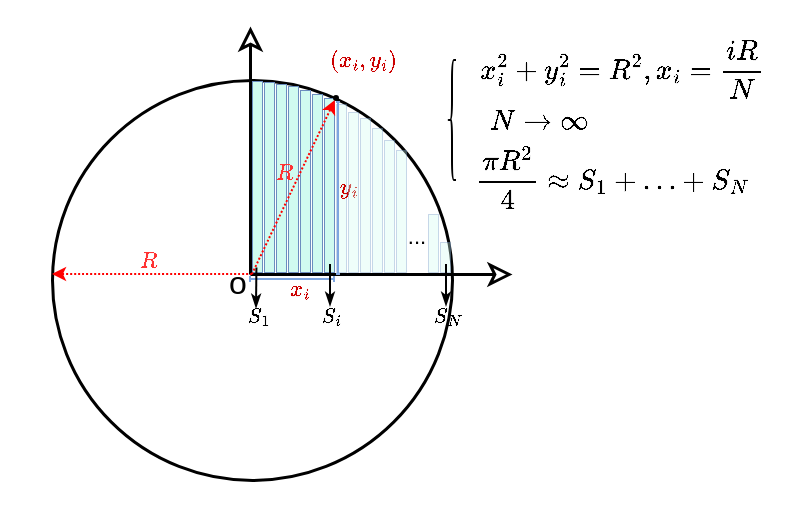 <mxfile version="22.1.18" type="device">
  <diagram name="Page-1" id="SSDiFUy0dXaUOH_6wfW2">
    <mxGraphModel dx="852" dy="548" grid="1" gridSize="10" guides="1" tooltips="1" connect="1" arrows="1" fold="1" page="1" pageScale="1" pageWidth="827" pageHeight="1169" math="1" shadow="0">
      <root>
        <mxCell id="0" />
        <mxCell id="1" parent="0" />
        <mxCell id="-zv8Avf8NbXXJbsV2P7y-1" value="" style="rounded=0;whiteSpace=wrap;html=1;strokeColor=none;fillColor=none;" parent="1" vertex="1">
          <mxGeometry x="114.5" y="105.5" width="400" height="250" as="geometry" />
        </mxCell>
        <mxCell id="7rdPPtHDm0Rqt1_CYC4n-3" value="" style="ellipse;whiteSpace=wrap;html=1;aspect=fixed;fontSize=16;fillStyle=auto;fillColor=#FFFFFF;strokeWidth=1.5;" parent="1" vertex="1">
          <mxGeometry x="140" y="143" width="200" height="200" as="geometry" />
        </mxCell>
        <mxCell id="7rdPPtHDm0Rqt1_CYC4n-41" value="" style="rounded=0;whiteSpace=wrap;html=1;fontSize=16;fillColor=#d0fbf0;strokeColor=#6c8ebf;strokeWidth=0.5;spacingLeft=0;opacity=35;" parent="1" vertex="1">
          <mxGeometry x="282" y="155" width="5" height="84" as="geometry" />
        </mxCell>
        <mxCell id="7rdPPtHDm0Rqt1_CYC4n-1" value="" style="endArrow=classic;html=1;rounded=0;fontSize=12;startSize=8;endSize=8;curved=1;strokeWidth=1.5;endFill=0;" parent="1" edge="1">
          <mxGeometry width="50" height="50" relative="1" as="geometry">
            <mxPoint x="239" y="240" as="sourcePoint" />
            <mxPoint x="370" y="240" as="targetPoint" />
          </mxGeometry>
        </mxCell>
        <mxCell id="7rdPPtHDm0Rqt1_CYC4n-2" value="" style="endArrow=classic;html=1;rounded=0;fontSize=12;startSize=8;endSize=8;curved=1;strokeWidth=1.5;endFill=0;" parent="1" edge="1">
          <mxGeometry width="50" height="50" relative="1" as="geometry">
            <mxPoint x="239" y="240" as="sourcePoint" />
            <mxPoint x="239" y="116" as="targetPoint" />
          </mxGeometry>
        </mxCell>
        <mxCell id="7rdPPtHDm0Rqt1_CYC4n-8" value="" style="rounded=0;whiteSpace=wrap;html=1;fontSize=16;fillColor=#d0fbee;strokeColor=#6c8ebf;strokeWidth=0.5;spacingLeft=0;fillStyle=auto;" parent="1" vertex="1">
          <mxGeometry x="240" y="143.5" width="5" height="95.5" as="geometry" />
        </mxCell>
        <mxCell id="7rdPPtHDm0Rqt1_CYC4n-11" value="o" style="text;strokeColor=none;fillColor=none;html=1;align=center;verticalAlign=middle;whiteSpace=wrap;rounded=0;fontSize=16;" parent="1" vertex="1">
          <mxGeometry x="223" y="234" width="20" height="20" as="geometry" />
        </mxCell>
        <mxCell id="7rdPPtHDm0Rqt1_CYC4n-12" value="" style="rounded=0;whiteSpace=wrap;html=1;fontSize=16;fillColor=#d0fbf0;strokeColor=#6c8ebf;strokeWidth=0.5;spacingLeft=0;" parent="1" vertex="1">
          <mxGeometry x="246" y="144" width="5" height="95" as="geometry" />
        </mxCell>
        <mxCell id="7rdPPtHDm0Rqt1_CYC4n-13" value="" style="rounded=0;whiteSpace=wrap;html=1;fontSize=16;fillColor=#d0fbf0;strokeColor=#6c8ebf;strokeWidth=0.5;spacingLeft=0;" parent="1" vertex="1">
          <mxGeometry x="252" y="145" width="5" height="94" as="geometry" />
        </mxCell>
        <mxCell id="7rdPPtHDm0Rqt1_CYC4n-14" value="&lt;font color=&quot;#ff3333&quot;&gt;&lt;span style=&quot;font-size: 11px;&quot;&gt;&lt;span&gt;`R`&lt;/span&gt;&lt;/span&gt;&lt;/font&gt;" style="text;strokeColor=none;fillColor=none;html=1;align=center;verticalAlign=middle;whiteSpace=wrap;rounded=0;fontSize=16;fontFamily=Comic Sans MS;fontStyle=1" parent="1" vertex="1">
          <mxGeometry x="178" y="221" width="20" height="19" as="geometry" />
        </mxCell>
        <mxCell id="7rdPPtHDm0Rqt1_CYC4n-16" value="" style="rounded=0;whiteSpace=wrap;html=1;fontSize=16;fillColor=#d0fbf0;strokeColor=#6c8ebf;strokeWidth=0.5;spacingLeft=0;" parent="1" vertex="1">
          <mxGeometry x="258" y="146" width="5" height="93" as="geometry" />
        </mxCell>
        <mxCell id="7rdPPtHDm0Rqt1_CYC4n-17" value="" style="rounded=0;whiteSpace=wrap;html=1;fontSize=16;fillColor=#d0fbf0;strokeColor=#6c8ebf;strokeWidth=0.5;spacingLeft=0;" parent="1" vertex="1">
          <mxGeometry x="264" y="148" width="5" height="91" as="geometry" />
        </mxCell>
        <mxCell id="7rdPPtHDm0Rqt1_CYC4n-18" value="" style="rounded=0;whiteSpace=wrap;html=1;fontSize=16;fillColor=#d0fbf0;strokeColor=#6c8ebf;strokeWidth=0.5;spacingLeft=0;" parent="1" vertex="1">
          <mxGeometry x="270" y="150" width="5" height="89" as="geometry" />
        </mxCell>
        <mxCell id="7rdPPtHDm0Rqt1_CYC4n-21" value="" style="rounded=0;whiteSpace=wrap;html=1;fontSize=16;fillColor=#d0fbf0;strokeColor=#6c8ebf;strokeWidth=0.5;spacingLeft=0;" parent="1" vertex="1">
          <mxGeometry x="276" y="152" width="5" height="87" as="geometry" />
        </mxCell>
        <mxCell id="7rdPPtHDm0Rqt1_CYC4n-22" value="&lt;span style=&quot;font-size: 11px;&quot;&gt;&lt;font color=&quot;#cc0000&quot;&gt;&lt;b&gt;$$&lt;br&gt;(x_i, y_i)&lt;br&gt;$$&lt;/b&gt;&lt;/font&gt;&lt;br&gt;&lt;/span&gt;" style="text;strokeColor=none;fillColor=none;html=1;align=center;verticalAlign=middle;whiteSpace=wrap;rounded=0;fontSize=16;fontColor=#7EA6E0;fontFamily=Comic Sans MS;" parent="1" vertex="1">
          <mxGeometry x="276" y="136" width="39" height="12" as="geometry" />
        </mxCell>
        <mxCell id="7rdPPtHDm0Rqt1_CYC4n-23" value="" style="shape=crossbar;whiteSpace=wrap;html=1;rounded=1;fontSize=16;fillColor=#007FFF;strokeColor=#7EA6E0;" parent="1" vertex="1">
          <mxGeometry x="239" y="241" width="42" height="3" as="geometry" />
        </mxCell>
        <mxCell id="7rdPPtHDm0Rqt1_CYC4n-24" value="" style="shape=crossbar;whiteSpace=wrap;html=1;rounded=1;fontSize=16;rotation=-90;strokeColor=#7EA6E0;" parent="1" vertex="1">
          <mxGeometry x="240" y="196" width="86" height="2" as="geometry" />
        </mxCell>
        <mxCell id="7rdPPtHDm0Rqt1_CYC4n-28" value="" style="endArrow=classicThin;html=1;rounded=0;fontSize=12;startSize=8;endSize=4;curved=1;strokeColor=default;strokeWidth=1;endFill=1;exitX=0.443;exitY=0.977;exitDx=0;exitDy=0;exitPerimeter=0;" parent="1" source="7rdPPtHDm0Rqt1_CYC4n-8" edge="1">
          <mxGeometry width="50" height="50" relative="1" as="geometry">
            <mxPoint x="240" y="240" as="sourcePoint" />
            <mxPoint x="242" y="257" as="targetPoint" />
          </mxGeometry>
        </mxCell>
        <mxCell id="7rdPPtHDm0Rqt1_CYC4n-29" value="&lt;font size=&quot;1&quot;&gt;`S_1`&lt;/font&gt;" style="text;html=1;strokeColor=none;fillColor=none;align=center;verticalAlign=middle;whiteSpace=wrap;rounded=0;fontSize=16;fontFamily=Comic Sans MS;" parent="1" vertex="1">
          <mxGeometry x="230.75" y="253" width="25.5" height="10" as="geometry" />
        </mxCell>
        <mxCell id="7rdPPtHDm0Rqt1_CYC4n-30" value="" style="ellipse;whiteSpace=wrap;html=1;aspect=fixed;fontSize=16;fillColor=#000000;" parent="1" vertex="1">
          <mxGeometry x="281" y="151" width="2" height="2" as="geometry" />
        </mxCell>
        <mxCell id="7rdPPtHDm0Rqt1_CYC4n-31" value="&lt;font color=&quot;#cc0000&quot; style=&quot;&quot;&gt;&lt;span style=&quot;font-size: 11px;&quot;&gt;`y_{i}`&lt;/span&gt;&lt;/font&gt;" style="text;strokeColor=none;fillColor=none;html=1;align=center;verticalAlign=middle;whiteSpace=wrap;rounded=0;fontSize=16;fontColor=#7EA6E0;fontFamily=Comic Sans MS;fontStyle=1" parent="1" vertex="1">
          <mxGeometry x="278.5" y="186" width="19" height="15" as="geometry" />
        </mxCell>
        <mxCell id="7rdPPtHDm0Rqt1_CYC4n-32" value="&lt;span style=&quot;font-size: 11px;&quot;&gt;&lt;font color=&quot;#cc0000&quot;&gt;`x_i`&lt;/font&gt;&lt;/span&gt;" style="text;strokeColor=none;fillColor=none;html=1;align=center;verticalAlign=middle;whiteSpace=wrap;rounded=0;fontSize=16;fontColor=#7EA6E0;fontFamily=Comic Sans MS;fontStyle=1" parent="1" vertex="1">
          <mxGeometry x="255" y="237" width="19" height="15" as="geometry" />
        </mxCell>
        <mxCell id="7rdPPtHDm0Rqt1_CYC4n-34" style="edgeStyle=none;curved=1;rounded=0;orthogonalLoop=1;jettySize=auto;html=1;entryX=0.707;entryY=0.05;entryDx=0;entryDy=0;fontSize=12;startSize=8;endSize=4;dashed=1;dashPattern=1 1;strokeColor=#FF0000;entryPerimeter=0;" parent="1" target="7rdPPtHDm0Rqt1_CYC4n-3" edge="1">
          <mxGeometry relative="1" as="geometry">
            <mxPoint x="240" y="240" as="sourcePoint" />
            <mxPoint x="179" y="182" as="targetPoint" />
          </mxGeometry>
        </mxCell>
        <mxCell id="7rdPPtHDm0Rqt1_CYC4n-42" value="" style="rounded=0;whiteSpace=wrap;html=1;fontSize=16;fillColor=#d0fbf0;strokeColor=#6c8ebf;strokeWidth=0.5;spacingLeft=0;opacity=35;" parent="1" vertex="1">
          <mxGeometry x="288" y="159" width="5" height="80" as="geometry" />
        </mxCell>
        <mxCell id="7rdPPtHDm0Rqt1_CYC4n-43" value="" style="rounded=0;whiteSpace=wrap;html=1;fontSize=16;fillColor=#d0fbf0;strokeColor=#6c8ebf;strokeWidth=0.5;spacingLeft=0;opacity=35;" parent="1" vertex="1">
          <mxGeometry x="294" y="162" width="5" height="77" as="geometry" />
        </mxCell>
        <mxCell id="7rdPPtHDm0Rqt1_CYC4n-44" value="" style="rounded=0;whiteSpace=wrap;html=1;fontSize=16;fillColor=#d0fbf0;strokeColor=#6c8ebf;strokeWidth=0.5;spacingLeft=0;opacity=35;" parent="1" vertex="1">
          <mxGeometry x="300" y="167" width="5" height="72" as="geometry" />
        </mxCell>
        <mxCell id="7rdPPtHDm0Rqt1_CYC4n-45" value="" style="rounded=0;whiteSpace=wrap;html=1;fontSize=16;fillColor=#d0fbf0;strokeColor=#6c8ebf;strokeWidth=0.5;spacingLeft=0;opacity=35;" parent="1" vertex="1">
          <mxGeometry x="306" y="173" width="5" height="66" as="geometry" />
        </mxCell>
        <mxCell id="7rdPPtHDm0Rqt1_CYC4n-46" value="" style="rounded=0;whiteSpace=wrap;html=1;fontSize=16;fillColor=#d0fbf0;strokeColor=#6c8ebf;strokeWidth=0.5;spacingLeft=0;opacity=35;" parent="1" vertex="1">
          <mxGeometry x="312" y="178" width="5" height="61" as="geometry" />
        </mxCell>
        <mxCell id="7rdPPtHDm0Rqt1_CYC4n-49" value="&lt;span style=&quot;font-size: 11px;&quot;&gt;...&lt;/span&gt;" style="text;strokeColor=none;fillColor=none;html=1;align=center;verticalAlign=middle;whiteSpace=wrap;rounded=0;fontSize=16;" parent="1" vertex="1">
          <mxGeometry x="313" y="211" width="19" height="15" as="geometry" />
        </mxCell>
        <mxCell id="7rdPPtHDm0Rqt1_CYC4n-33" style="edgeStyle=none;curved=1;rounded=0;orthogonalLoop=1;jettySize=auto;html=1;fontSize=12;startSize=8;endSize=4;dashed=1;dashPattern=1 1;strokeColor=#FF0000;" parent="1" edge="1">
          <mxGeometry relative="1" as="geometry">
            <mxPoint x="240" y="240" as="sourcePoint" />
            <mxPoint x="140" y="240" as="targetPoint" />
          </mxGeometry>
        </mxCell>
        <mxCell id="7rdPPtHDm0Rqt1_CYC4n-60" value="" style="endArrow=classicThin;html=1;rounded=0;fontSize=12;startSize=8;endSize=4;curved=1;strokeColor=default;strokeWidth=1;endFill=1;exitX=0.443;exitY=0.977;exitDx=0;exitDy=0;exitPerimeter=0;" parent="1" edge="1">
          <mxGeometry width="50" height="50" relative="1" as="geometry">
            <mxPoint x="279" y="235" as="sourcePoint" />
            <mxPoint x="279" y="256" as="targetPoint" />
          </mxGeometry>
        </mxCell>
        <mxCell id="7rdPPtHDm0Rqt1_CYC4n-61" value="&lt;font size=&quot;1&quot;&gt;`S_i`&lt;/font&gt;" style="text;html=1;strokeColor=none;fillColor=none;align=center;verticalAlign=middle;whiteSpace=wrap;rounded=0;fontSize=16;fontFamily=Comic Sans MS;" parent="1" vertex="1">
          <mxGeometry x="266.5" y="251" width="25.5" height="13" as="geometry" />
        </mxCell>
        <mxCell id="7rdPPtHDm0Rqt1_CYC4n-63" value="" style="rounded=0;whiteSpace=wrap;html=1;fontSize=16;fillColor=#d0fbf0;strokeColor=#6c8ebf;strokeWidth=0.5;spacingLeft=0;opacity=35;" parent="1" vertex="1">
          <mxGeometry x="334" y="224" width="5" height="15" as="geometry" />
        </mxCell>
        <mxCell id="7rdPPtHDm0Rqt1_CYC4n-67" value="" style="endArrow=classicThin;html=1;rounded=0;fontSize=12;startSize=8;endSize=4;curved=1;strokeColor=default;strokeWidth=1;endFill=1;exitX=0.443;exitY=0.977;exitDx=0;exitDy=0;exitPerimeter=0;" parent="1" edge="1">
          <mxGeometry width="50" height="50" relative="1" as="geometry">
            <mxPoint x="337" y="235" as="sourcePoint" />
            <mxPoint x="337" y="256" as="targetPoint" />
          </mxGeometry>
        </mxCell>
        <mxCell id="7rdPPtHDm0Rqt1_CYC4n-68" value="&lt;font size=&quot;1&quot;&gt;`S_N`&lt;/font&gt;" style="text;html=1;strokeColor=none;fillColor=none;align=center;verticalAlign=middle;whiteSpace=wrap;rounded=0;fontSize=16;fontFamily=Comic Sans MS;" parent="1" vertex="1">
          <mxGeometry x="324.5" y="251" width="25.5" height="13" as="geometry" />
        </mxCell>
        <mxCell id="7rdPPtHDm0Rqt1_CYC4n-69" value="" style="shape=curlyBracket;whiteSpace=wrap;html=1;rounded=1;labelPosition=left;verticalLabelPosition=middle;align=right;verticalAlign=middle;fontSize=16;fontFamily=Comic Sans MS;" parent="1" vertex="1">
          <mxGeometry x="338" y="133" width="4" height="60" as="geometry" />
        </mxCell>
        <mxCell id="7rdPPtHDm0Rqt1_CYC4n-70" value="" style="rounded=0;whiteSpace=wrap;html=1;fontSize=16;fillColor=#d0fbf0;strokeColor=#6c8ebf;strokeWidth=0.5;spacingLeft=0;opacity=35;" parent="1" vertex="1">
          <mxGeometry x="328" y="210" width="5" height="29" as="geometry" />
        </mxCell>
        <mxCell id="7rdPPtHDm0Rqt1_CYC4n-78" value="&lt;font color=&quot;#ff3333&quot; style=&quot;font-size: 11px;&quot;&gt;&lt;b&gt;`R`&lt;/b&gt;&lt;/font&gt;" style="text;strokeColor=none;fillColor=none;html=1;align=center;verticalAlign=middle;whiteSpace=wrap;rounded=0;fontSize=16;fontFamily=Comic Sans MS;" parent="1" vertex="1">
          <mxGeometry x="246" y="177" width="20" height="19" as="geometry" />
        </mxCell>
        <mxCell id="SSDtdogoOue9SCDLMBlj-1" value="$$&lt;br&gt;x_{i}^{2} + y_{i}^2 = R^2, x_i = \frac{i R}{N}&lt;br&gt;$$" style="text;html=1;strokeColor=none;fillColor=none;align=center;verticalAlign=middle;whiteSpace=wrap;rounded=0;" parent="1" vertex="1">
          <mxGeometry x="350" y="122" width="150" height="30" as="geometry" />
        </mxCell>
        <mxCell id="WXQxgIyIR5vBJdTsgeaq-1" value="$$&lt;br&gt;N\to\infty&lt;br&gt;$$" style="text;html=1;strokeColor=none;fillColor=none;align=center;verticalAlign=middle;whiteSpace=wrap;rounded=0;" vertex="1" parent="1">
          <mxGeometry x="354" y="148" width="60" height="30" as="geometry" />
        </mxCell>
        <mxCell id="WXQxgIyIR5vBJdTsgeaq-2" value="$$&lt;br&gt;\frac{\pi R^2}{4}&amp;nbsp;\approx S_1 +&amp;nbsp;\ldots + S_{N}&lt;br&gt;&amp;nbsp;&amp;nbsp;&lt;br&gt;$$" style="text;html=1;strokeColor=none;fillColor=none;align=center;verticalAlign=middle;whiteSpace=wrap;rounded=0;" vertex="1" parent="1">
          <mxGeometry x="350" y="176.25" width="140" height="30" as="geometry" />
        </mxCell>
      </root>
    </mxGraphModel>
  </diagram>
</mxfile>
